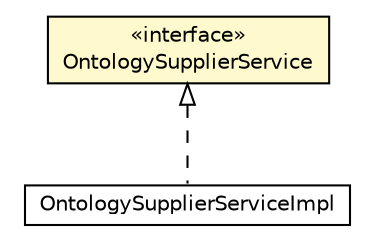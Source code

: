 #!/usr/local/bin/dot
#
# Class diagram 
# Generated by UMLGraph version R5_6-24-gf6e263 (http://www.umlgraph.org/)
#

digraph G {
	edge [fontname="Helvetica",fontsize=10,labelfontname="Helvetica",labelfontsize=10];
	node [fontname="Helvetica",fontsize=10,shape=plaintext];
	nodesep=0.25;
	ranksep=0.5;
	// org.universAAL.ucc.database.listener.services.OntologySupplierServiceImpl
	c6166268 [label=<<table title="org.universAAL.ucc.database.listener.services.OntologySupplierServiceImpl" border="0" cellborder="1" cellspacing="0" cellpadding="2" port="p" href="../services/OntologySupplierServiceImpl.html">
		<tr><td><table border="0" cellspacing="0" cellpadding="1">
<tr><td align="center" balign="center"> OntologySupplierServiceImpl </td></tr>
		</table></td></tr>
		</table>>, URL="../services/OntologySupplierServiceImpl.html", fontname="Helvetica", fontcolor="black", fontsize=10.0];
	// org.universAAL.ucc.database.listener.interfaces.OntologySupplierService
	c6166270 [label=<<table title="org.universAAL.ucc.database.listener.interfaces.OntologySupplierService" border="0" cellborder="1" cellspacing="0" cellpadding="2" port="p" bgcolor="lemonChiffon" href="./OntologySupplierService.html">
		<tr><td><table border="0" cellspacing="0" cellpadding="1">
<tr><td align="center" balign="center"> &#171;interface&#187; </td></tr>
<tr><td align="center" balign="center"> OntologySupplierService </td></tr>
		</table></td></tr>
		</table>>, URL="./OntologySupplierService.html", fontname="Helvetica", fontcolor="black", fontsize=10.0];
	//org.universAAL.ucc.database.listener.services.OntologySupplierServiceImpl implements org.universAAL.ucc.database.listener.interfaces.OntologySupplierService
	c6166270:p -> c6166268:p [dir=back,arrowtail=empty,style=dashed];
}

